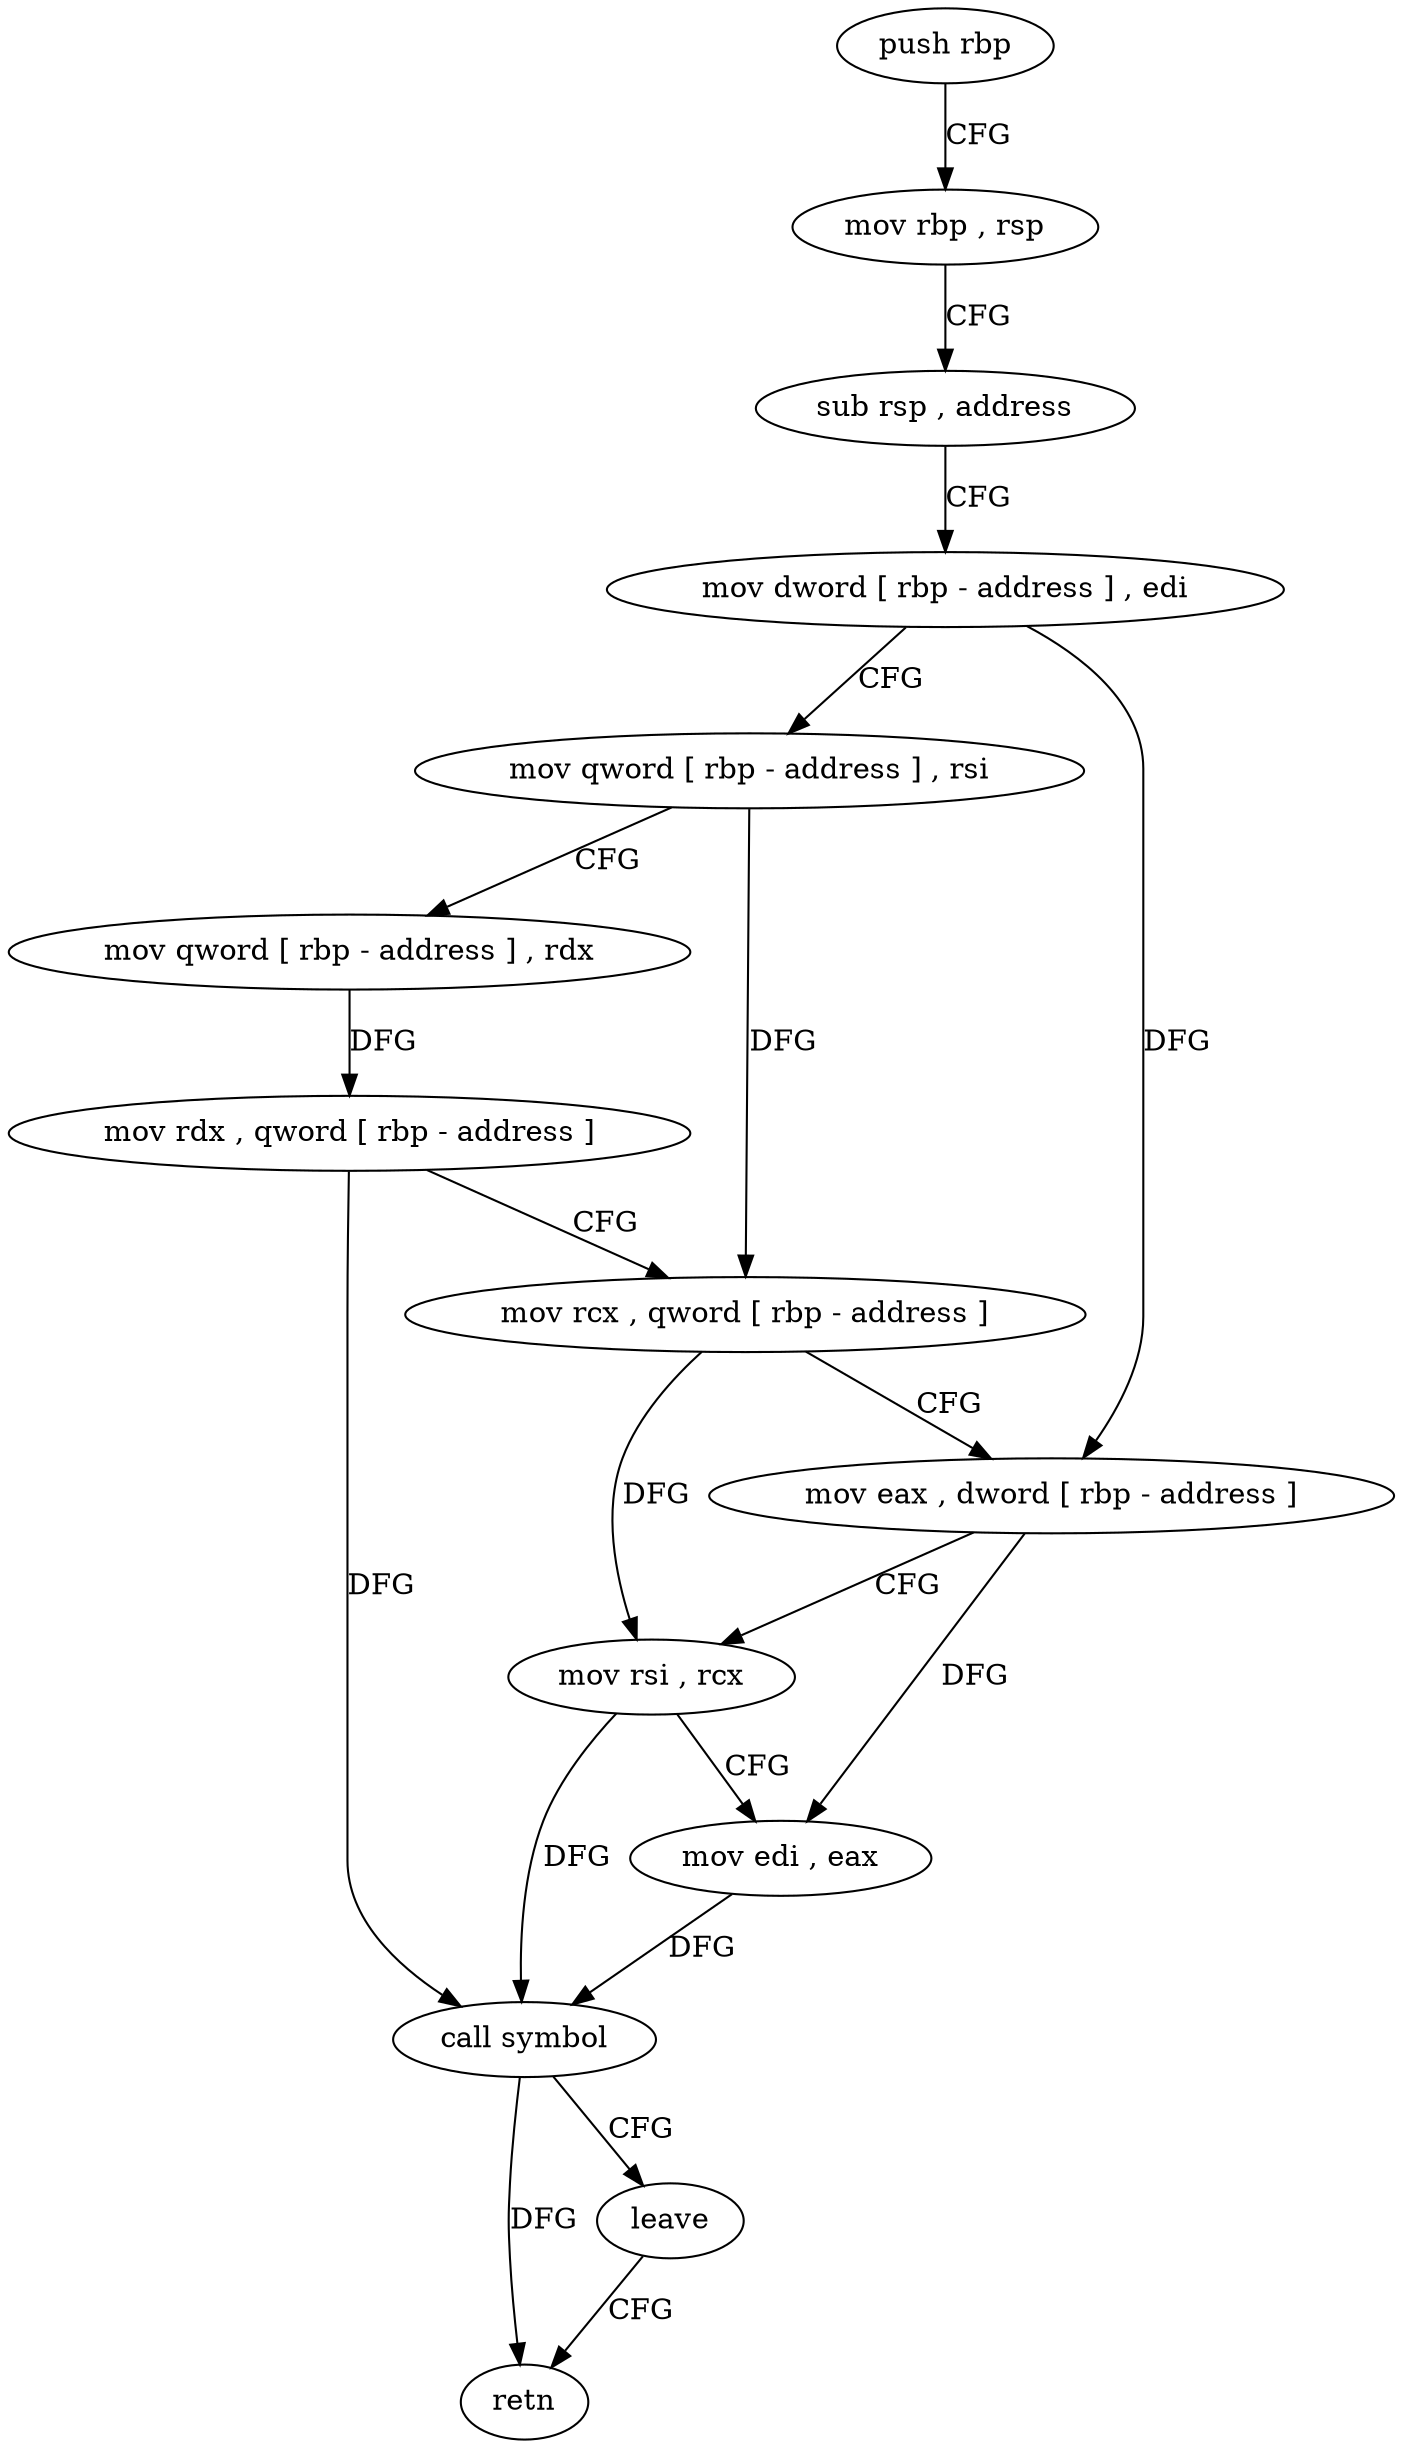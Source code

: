 digraph "func" {
"4507139" [label = "push rbp" ]
"4507140" [label = "mov rbp , rsp" ]
"4507143" [label = "sub rsp , address" ]
"4507147" [label = "mov dword [ rbp - address ] , edi" ]
"4507150" [label = "mov qword [ rbp - address ] , rsi" ]
"4507154" [label = "mov qword [ rbp - address ] , rdx" ]
"4507158" [label = "mov rdx , qword [ rbp - address ]" ]
"4507162" [label = "mov rcx , qword [ rbp - address ]" ]
"4507166" [label = "mov eax , dword [ rbp - address ]" ]
"4507169" [label = "mov rsi , rcx" ]
"4507172" [label = "mov edi , eax" ]
"4507174" [label = "call symbol" ]
"4507179" [label = "leave" ]
"4507180" [label = "retn" ]
"4507139" -> "4507140" [ label = "CFG" ]
"4507140" -> "4507143" [ label = "CFG" ]
"4507143" -> "4507147" [ label = "CFG" ]
"4507147" -> "4507150" [ label = "CFG" ]
"4507147" -> "4507166" [ label = "DFG" ]
"4507150" -> "4507154" [ label = "CFG" ]
"4507150" -> "4507162" [ label = "DFG" ]
"4507154" -> "4507158" [ label = "DFG" ]
"4507158" -> "4507162" [ label = "CFG" ]
"4507158" -> "4507174" [ label = "DFG" ]
"4507162" -> "4507166" [ label = "CFG" ]
"4507162" -> "4507169" [ label = "DFG" ]
"4507166" -> "4507169" [ label = "CFG" ]
"4507166" -> "4507172" [ label = "DFG" ]
"4507169" -> "4507172" [ label = "CFG" ]
"4507169" -> "4507174" [ label = "DFG" ]
"4507172" -> "4507174" [ label = "DFG" ]
"4507174" -> "4507179" [ label = "CFG" ]
"4507174" -> "4507180" [ label = "DFG" ]
"4507179" -> "4507180" [ label = "CFG" ]
}
